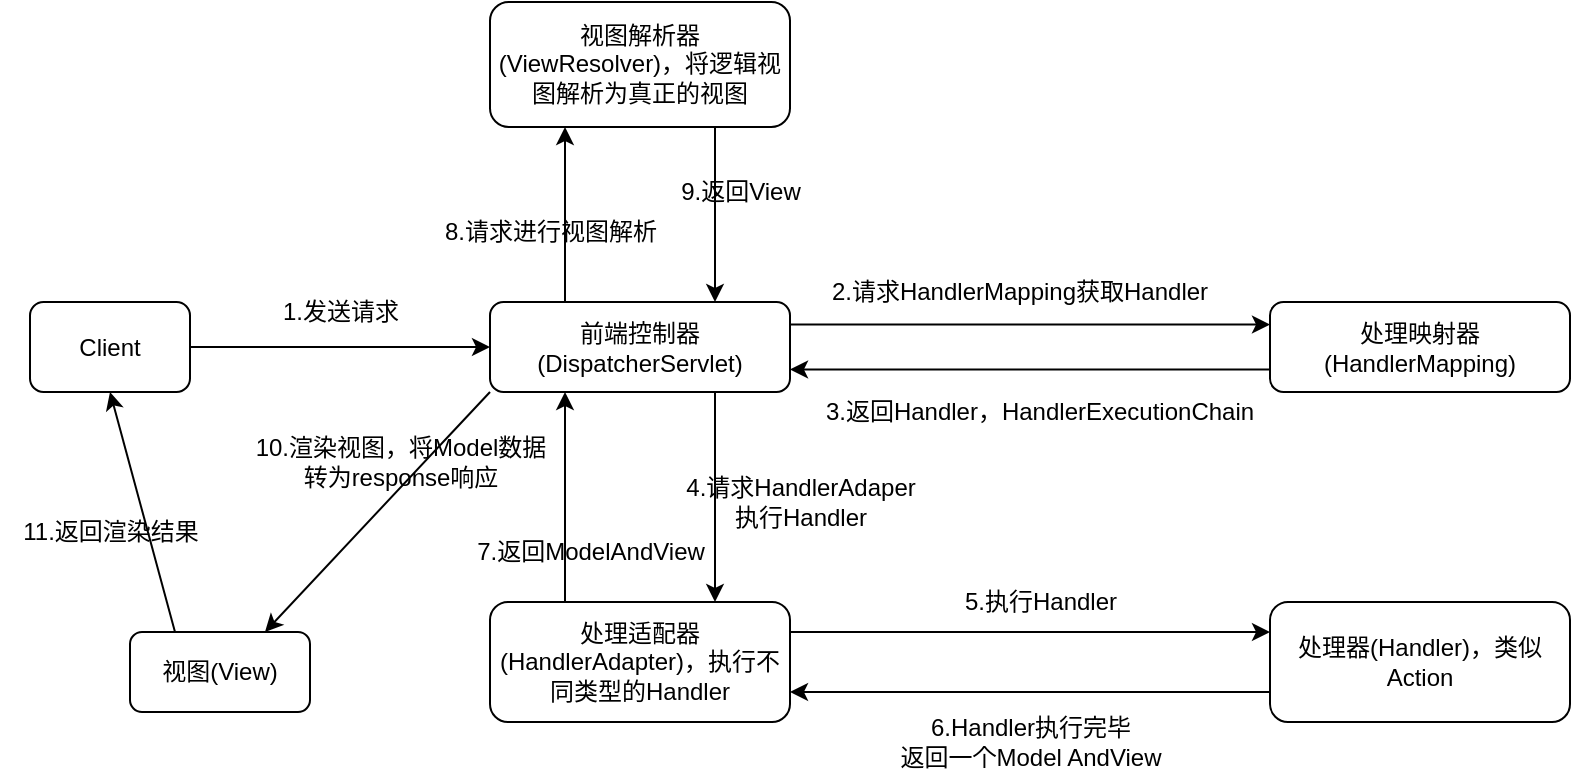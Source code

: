 <mxfile version="20.2.4" type="github">
  <diagram id="RmURm4v30i4nBOYCtqJS" name="第 1 页">
    <mxGraphModel dx="1875" dy="540" grid="1" gridSize="10" guides="1" tooltips="1" connect="1" arrows="1" fold="1" page="1" pageScale="1" pageWidth="827" pageHeight="1169" math="0" shadow="0">
      <root>
        <mxCell id="0" />
        <mxCell id="1" parent="0" />
        <mxCell id="JsweZ0hBpdjGZ_ju9Et5-11" style="edgeStyle=orthogonalEdgeStyle;rounded=0;orthogonalLoop=1;jettySize=auto;html=1;exitX=1;exitY=0.25;exitDx=0;exitDy=0;entryX=0;entryY=0.25;entryDx=0;entryDy=0;" edge="1" parent="1" source="JsweZ0hBpdjGZ_ju9Et5-3" target="JsweZ0hBpdjGZ_ju9Et5-4">
          <mxGeometry relative="1" as="geometry" />
        </mxCell>
        <mxCell id="JsweZ0hBpdjGZ_ju9Et5-38" style="edgeStyle=none;rounded=0;orthogonalLoop=1;jettySize=auto;html=1;exitX=0;exitY=1;exitDx=0;exitDy=0;entryX=0.75;entryY=0;entryDx=0;entryDy=0;" edge="1" parent="1" source="JsweZ0hBpdjGZ_ju9Et5-3" target="JsweZ0hBpdjGZ_ju9Et5-37">
          <mxGeometry relative="1" as="geometry" />
        </mxCell>
        <mxCell id="JsweZ0hBpdjGZ_ju9Et5-51" style="edgeStyle=none;rounded=0;orthogonalLoop=1;jettySize=auto;html=1;exitX=0.25;exitY=0;exitDx=0;exitDy=0;entryX=0.25;entryY=1;entryDx=0;entryDy=0;" edge="1" parent="1" source="JsweZ0hBpdjGZ_ju9Et5-3" target="JsweZ0hBpdjGZ_ju9Et5-31">
          <mxGeometry relative="1" as="geometry" />
        </mxCell>
        <mxCell id="JsweZ0hBpdjGZ_ju9Et5-57" style="edgeStyle=none;rounded=0;orthogonalLoop=1;jettySize=auto;html=1;exitX=0.75;exitY=1;exitDx=0;exitDy=0;entryX=0.75;entryY=0;entryDx=0;entryDy=0;" edge="1" parent="1" source="JsweZ0hBpdjGZ_ju9Et5-3" target="JsweZ0hBpdjGZ_ju9Et5-16">
          <mxGeometry relative="1" as="geometry" />
        </mxCell>
        <mxCell id="JsweZ0hBpdjGZ_ju9Et5-3" value="前端控制器(DispatcherServlet)" style="rounded=1;whiteSpace=wrap;html=1;" vertex="1" parent="1">
          <mxGeometry x="90" y="220" width="150" height="45" as="geometry" />
        </mxCell>
        <mxCell id="JsweZ0hBpdjGZ_ju9Et5-13" style="edgeStyle=orthogonalEdgeStyle;rounded=0;orthogonalLoop=1;jettySize=auto;html=1;exitX=0;exitY=0.75;exitDx=0;exitDy=0;entryX=1;entryY=0.75;entryDx=0;entryDy=0;" edge="1" parent="1" source="JsweZ0hBpdjGZ_ju9Et5-4" target="JsweZ0hBpdjGZ_ju9Et5-3">
          <mxGeometry relative="1" as="geometry" />
        </mxCell>
        <mxCell id="JsweZ0hBpdjGZ_ju9Et5-4" value="处理映射器(HandlerMapping)" style="rounded=1;whiteSpace=wrap;html=1;" vertex="1" parent="1">
          <mxGeometry x="480" y="220" width="150" height="45" as="geometry" />
        </mxCell>
        <mxCell id="JsweZ0hBpdjGZ_ju9Et5-12" value="2.请求HandlerMapping获取Handler" style="text;html=1;strokeColor=none;fillColor=none;align=center;verticalAlign=middle;whiteSpace=wrap;rounded=0;" vertex="1" parent="1">
          <mxGeometry x="250" y="200" width="210" height="30" as="geometry" />
        </mxCell>
        <mxCell id="JsweZ0hBpdjGZ_ju9Et5-15" value="3.返回Handler，HandlerExecutionChain" style="text;html=1;strokeColor=none;fillColor=none;align=center;verticalAlign=middle;whiteSpace=wrap;rounded=0;" vertex="1" parent="1">
          <mxGeometry x="250" y="260" width="230" height="30" as="geometry" />
        </mxCell>
        <mxCell id="JsweZ0hBpdjGZ_ju9Et5-26" style="rounded=0;orthogonalLoop=1;jettySize=auto;html=1;exitX=0.25;exitY=0;exitDx=0;exitDy=0;entryX=0.25;entryY=1;entryDx=0;entryDy=0;" edge="1" parent="1" source="JsweZ0hBpdjGZ_ju9Et5-16" target="JsweZ0hBpdjGZ_ju9Et5-3">
          <mxGeometry relative="1" as="geometry" />
        </mxCell>
        <mxCell id="JsweZ0hBpdjGZ_ju9Et5-54" style="edgeStyle=none;rounded=0;orthogonalLoop=1;jettySize=auto;html=1;exitX=1;exitY=0.25;exitDx=0;exitDy=0;entryX=0;entryY=0.25;entryDx=0;entryDy=0;" edge="1" parent="1" source="JsweZ0hBpdjGZ_ju9Et5-16" target="JsweZ0hBpdjGZ_ju9Et5-19">
          <mxGeometry relative="1" as="geometry" />
        </mxCell>
        <mxCell id="JsweZ0hBpdjGZ_ju9Et5-16" value="处理适配器(HandlerAdapter)，执行不同类型的Handler" style="rounded=1;whiteSpace=wrap;html=1;" vertex="1" parent="1">
          <mxGeometry x="90" y="370" width="150" height="60" as="geometry" />
        </mxCell>
        <mxCell id="JsweZ0hBpdjGZ_ju9Et5-55" style="edgeStyle=none;rounded=0;orthogonalLoop=1;jettySize=auto;html=1;exitX=0;exitY=0.75;exitDx=0;exitDy=0;entryX=1;entryY=0.75;entryDx=0;entryDy=0;" edge="1" parent="1" source="JsweZ0hBpdjGZ_ju9Et5-19" target="JsweZ0hBpdjGZ_ju9Et5-16">
          <mxGeometry relative="1" as="geometry" />
        </mxCell>
        <mxCell id="JsweZ0hBpdjGZ_ju9Et5-19" value="处理器(Handler)，类似Action" style="rounded=1;whiteSpace=wrap;html=1;" vertex="1" parent="1">
          <mxGeometry x="480" y="370" width="150" height="60" as="geometry" />
        </mxCell>
        <mxCell id="JsweZ0hBpdjGZ_ju9Et5-21" value="5.执行Handler" style="text;html=1;align=center;verticalAlign=middle;resizable=0;points=[];autosize=1;strokeColor=none;fillColor=none;" vertex="1" parent="1">
          <mxGeometry x="315" y="355" width="100" height="30" as="geometry" />
        </mxCell>
        <mxCell id="JsweZ0hBpdjGZ_ju9Et5-23" value="6.Handler执行完毕&lt;br&gt;返回一个Model AndView" style="text;html=1;align=center;verticalAlign=middle;resizable=0;points=[];autosize=1;strokeColor=none;fillColor=none;" vertex="1" parent="1">
          <mxGeometry x="285" y="420" width="150" height="40" as="geometry" />
        </mxCell>
        <mxCell id="JsweZ0hBpdjGZ_ju9Et5-24" value="4.请求HandlerAdaper&lt;br&gt;执行Handler" style="text;html=1;align=center;verticalAlign=middle;resizable=0;points=[];autosize=1;strokeColor=none;fillColor=none;" vertex="1" parent="1">
          <mxGeometry x="175" y="300" width="140" height="40" as="geometry" />
        </mxCell>
        <mxCell id="JsweZ0hBpdjGZ_ju9Et5-30" value="7.返回ModelAndView" style="text;html=1;align=center;verticalAlign=middle;resizable=0;points=[];autosize=1;strokeColor=none;fillColor=none;" vertex="1" parent="1">
          <mxGeometry x="70" y="330" width="140" height="30" as="geometry" />
        </mxCell>
        <mxCell id="JsweZ0hBpdjGZ_ju9Et5-52" style="edgeStyle=none;rounded=0;orthogonalLoop=1;jettySize=auto;html=1;exitX=0.75;exitY=1;exitDx=0;exitDy=0;entryX=0.75;entryY=0;entryDx=0;entryDy=0;" edge="1" parent="1" source="JsweZ0hBpdjGZ_ju9Et5-31" target="JsweZ0hBpdjGZ_ju9Et5-3">
          <mxGeometry relative="1" as="geometry" />
        </mxCell>
        <mxCell id="JsweZ0hBpdjGZ_ju9Et5-31" value="视图解析器(ViewResolver)，将逻辑视图解析为真正的视图" style="rounded=1;whiteSpace=wrap;html=1;" vertex="1" parent="1">
          <mxGeometry x="90" y="70" width="150" height="62.5" as="geometry" />
        </mxCell>
        <mxCell id="JsweZ0hBpdjGZ_ju9Et5-33" value="8.请求进行视图解析" style="text;html=1;align=center;verticalAlign=middle;resizable=0;points=[];autosize=1;strokeColor=none;fillColor=none;" vertex="1" parent="1">
          <mxGeometry x="55" y="170" width="130" height="30" as="geometry" />
        </mxCell>
        <mxCell id="JsweZ0hBpdjGZ_ju9Et5-36" value="9.返回View" style="text;html=1;align=center;verticalAlign=middle;resizable=0;points=[];autosize=1;strokeColor=none;fillColor=none;" vertex="1" parent="1">
          <mxGeometry x="175" y="150" width="80" height="30" as="geometry" />
        </mxCell>
        <mxCell id="JsweZ0hBpdjGZ_ju9Et5-59" style="rounded=0;orthogonalLoop=1;jettySize=auto;html=1;exitX=0.25;exitY=0;exitDx=0;exitDy=0;entryX=0.5;entryY=1;entryDx=0;entryDy=0;" edge="1" parent="1" source="JsweZ0hBpdjGZ_ju9Et5-37" target="JsweZ0hBpdjGZ_ju9Et5-47">
          <mxGeometry relative="1" as="geometry" />
        </mxCell>
        <mxCell id="JsweZ0hBpdjGZ_ju9Et5-37" value="视图(View)" style="rounded=1;whiteSpace=wrap;html=1;" vertex="1" parent="1">
          <mxGeometry x="-90" y="385" width="90" height="40" as="geometry" />
        </mxCell>
        <mxCell id="JsweZ0hBpdjGZ_ju9Et5-39" value="10.渲染视图，将Model数据&lt;br&gt;转为response响应" style="text;html=1;align=center;verticalAlign=middle;resizable=0;points=[];autosize=1;strokeColor=none;fillColor=none;" vertex="1" parent="1">
          <mxGeometry x="-40" y="280" width="170" height="40" as="geometry" />
        </mxCell>
        <mxCell id="JsweZ0hBpdjGZ_ju9Et5-44" style="edgeStyle=none;rounded=0;orthogonalLoop=1;jettySize=auto;html=1;exitX=1;exitY=0.5;exitDx=0;exitDy=0;entryX=0;entryY=0.5;entryDx=0;entryDy=0;" edge="1" parent="1" source="JsweZ0hBpdjGZ_ju9Et5-47" target="JsweZ0hBpdjGZ_ju9Et5-3">
          <mxGeometry relative="1" as="geometry">
            <mxPoint x="-60" y="232.5" as="sourcePoint" />
          </mxGeometry>
        </mxCell>
        <mxCell id="JsweZ0hBpdjGZ_ju9Et5-47" value="Client" style="rounded=1;whiteSpace=wrap;html=1;" vertex="1" parent="1">
          <mxGeometry x="-140" y="220" width="80" height="45" as="geometry" />
        </mxCell>
        <mxCell id="JsweZ0hBpdjGZ_ju9Et5-49" value="1.发送请求" style="text;html=1;align=center;verticalAlign=middle;resizable=0;points=[];autosize=1;strokeColor=none;fillColor=none;" vertex="1" parent="1">
          <mxGeometry x="-25" y="210" width="80" height="30" as="geometry" />
        </mxCell>
        <mxCell id="JsweZ0hBpdjGZ_ju9Et5-60" value="11.返回渲染结果" style="text;html=1;align=center;verticalAlign=middle;resizable=0;points=[];autosize=1;strokeColor=none;fillColor=none;" vertex="1" parent="1">
          <mxGeometry x="-155" y="320" width="110" height="30" as="geometry" />
        </mxCell>
      </root>
    </mxGraphModel>
  </diagram>
</mxfile>
